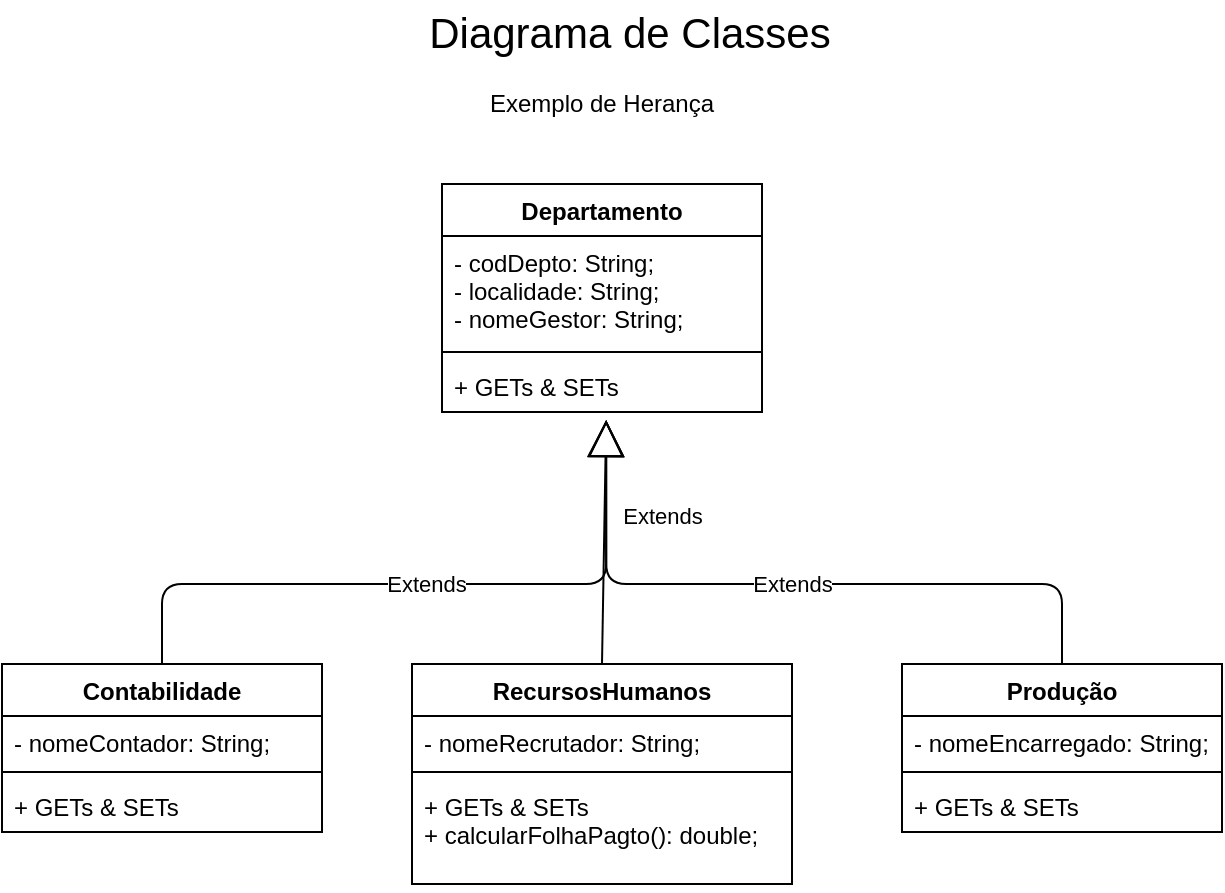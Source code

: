 <mxfile version="14.4.3" type="device"><diagram id="TKcdJEF32Y6nbpwZW2UY" name="Page-1"><mxGraphModel dx="1102" dy="557" grid="1" gridSize="10" guides="1" tooltips="1" connect="1" arrows="1" fold="1" page="1" pageScale="1" pageWidth="827" pageHeight="1169" math="0" shadow="0"><root><mxCell id="0"/><mxCell id="1" parent="0"/><mxCell id="FyEWaeW2kPf6kU8DyJk5-1" value="Departamento" style="swimlane;fontStyle=1;align=center;verticalAlign=top;childLayout=stackLayout;horizontal=1;startSize=26;horizontalStack=0;resizeParent=1;resizeParentMax=0;resizeLast=0;collapsible=1;marginBottom=0;" vertex="1" parent="1"><mxGeometry x="320" y="110" width="160" height="114" as="geometry"/></mxCell><mxCell id="FyEWaeW2kPf6kU8DyJk5-2" value="- codDepto: String;&#10;- localidade: String;&#10;- nomeGestor: String;" style="text;strokeColor=none;fillColor=none;align=left;verticalAlign=top;spacingLeft=4;spacingRight=4;overflow=hidden;rotatable=0;points=[[0,0.5],[1,0.5]];portConstraint=eastwest;" vertex="1" parent="FyEWaeW2kPf6kU8DyJk5-1"><mxGeometry y="26" width="160" height="54" as="geometry"/></mxCell><mxCell id="FyEWaeW2kPf6kU8DyJk5-3" value="" style="line;strokeWidth=1;fillColor=none;align=left;verticalAlign=middle;spacingTop=-1;spacingLeft=3;spacingRight=3;rotatable=0;labelPosition=right;points=[];portConstraint=eastwest;" vertex="1" parent="FyEWaeW2kPf6kU8DyJk5-1"><mxGeometry y="80" width="160" height="8" as="geometry"/></mxCell><mxCell id="FyEWaeW2kPf6kU8DyJk5-4" value="+ GETs &amp; SETs" style="text;strokeColor=none;fillColor=none;align=left;verticalAlign=top;spacingLeft=4;spacingRight=4;overflow=hidden;rotatable=0;points=[[0,0.5],[1,0.5]];portConstraint=eastwest;" vertex="1" parent="FyEWaeW2kPf6kU8DyJk5-1"><mxGeometry y="88" width="160" height="26" as="geometry"/></mxCell><mxCell id="FyEWaeW2kPf6kU8DyJk5-9" value="Contabilidade" style="swimlane;fontStyle=1;align=center;verticalAlign=top;childLayout=stackLayout;horizontal=1;startSize=26;horizontalStack=0;resizeParent=1;resizeParentMax=0;resizeLast=0;collapsible=1;marginBottom=0;" vertex="1" parent="1"><mxGeometry x="100" y="350" width="160" height="84" as="geometry"/></mxCell><mxCell id="FyEWaeW2kPf6kU8DyJk5-10" value="- nomeContador: String;" style="text;strokeColor=none;fillColor=none;align=left;verticalAlign=top;spacingLeft=4;spacingRight=4;overflow=hidden;rotatable=0;points=[[0,0.5],[1,0.5]];portConstraint=eastwest;" vertex="1" parent="FyEWaeW2kPf6kU8DyJk5-9"><mxGeometry y="26" width="160" height="24" as="geometry"/></mxCell><mxCell id="FyEWaeW2kPf6kU8DyJk5-11" value="" style="line;strokeWidth=1;fillColor=none;align=left;verticalAlign=middle;spacingTop=-1;spacingLeft=3;spacingRight=3;rotatable=0;labelPosition=right;points=[];portConstraint=eastwest;" vertex="1" parent="FyEWaeW2kPf6kU8DyJk5-9"><mxGeometry y="50" width="160" height="8" as="geometry"/></mxCell><mxCell id="FyEWaeW2kPf6kU8DyJk5-12" value="+ GETs &amp; SETs" style="text;strokeColor=none;fillColor=none;align=left;verticalAlign=top;spacingLeft=4;spacingRight=4;overflow=hidden;rotatable=0;points=[[0,0.5],[1,0.5]];portConstraint=eastwest;" vertex="1" parent="FyEWaeW2kPf6kU8DyJk5-9"><mxGeometry y="58" width="160" height="26" as="geometry"/></mxCell><mxCell id="FyEWaeW2kPf6kU8DyJk5-13" value="RecursosHumanos" style="swimlane;fontStyle=1;align=center;verticalAlign=top;childLayout=stackLayout;horizontal=1;startSize=26;horizontalStack=0;resizeParent=1;resizeParentMax=0;resizeLast=0;collapsible=1;marginBottom=0;" vertex="1" parent="1"><mxGeometry x="305" y="350" width="190" height="110" as="geometry"/></mxCell><mxCell id="FyEWaeW2kPf6kU8DyJk5-14" value="- nomeRecrutador: String;" style="text;strokeColor=none;fillColor=none;align=left;verticalAlign=top;spacingLeft=4;spacingRight=4;overflow=hidden;rotatable=0;points=[[0,0.5],[1,0.5]];portConstraint=eastwest;" vertex="1" parent="FyEWaeW2kPf6kU8DyJk5-13"><mxGeometry y="26" width="190" height="24" as="geometry"/></mxCell><mxCell id="FyEWaeW2kPf6kU8DyJk5-15" value="" style="line;strokeWidth=1;fillColor=none;align=left;verticalAlign=middle;spacingTop=-1;spacingLeft=3;spacingRight=3;rotatable=0;labelPosition=right;points=[];portConstraint=eastwest;" vertex="1" parent="FyEWaeW2kPf6kU8DyJk5-13"><mxGeometry y="50" width="190" height="8" as="geometry"/></mxCell><mxCell id="FyEWaeW2kPf6kU8DyJk5-16" value="+ GETs &amp; SETs&#10;+ calcularFolhaPagto(): double;" style="text;strokeColor=none;fillColor=none;align=left;verticalAlign=top;spacingLeft=4;spacingRight=4;overflow=hidden;rotatable=0;points=[[0,0.5],[1,0.5]];portConstraint=eastwest;" vertex="1" parent="FyEWaeW2kPf6kU8DyJk5-13"><mxGeometry y="58" width="190" height="52" as="geometry"/></mxCell><mxCell id="FyEWaeW2kPf6kU8DyJk5-17" value="Produção" style="swimlane;fontStyle=1;align=center;verticalAlign=top;childLayout=stackLayout;horizontal=1;startSize=26;horizontalStack=0;resizeParent=1;resizeParentMax=0;resizeLast=0;collapsible=1;marginBottom=0;" vertex="1" parent="1"><mxGeometry x="550" y="350" width="160" height="84" as="geometry"/></mxCell><mxCell id="FyEWaeW2kPf6kU8DyJk5-18" value="- nomeEncarregado: String;" style="text;strokeColor=none;fillColor=none;align=left;verticalAlign=top;spacingLeft=4;spacingRight=4;overflow=hidden;rotatable=0;points=[[0,0.5],[1,0.5]];portConstraint=eastwest;" vertex="1" parent="FyEWaeW2kPf6kU8DyJk5-17"><mxGeometry y="26" width="160" height="24" as="geometry"/></mxCell><mxCell id="FyEWaeW2kPf6kU8DyJk5-19" value="" style="line;strokeWidth=1;fillColor=none;align=left;verticalAlign=middle;spacingTop=-1;spacingLeft=3;spacingRight=3;rotatable=0;labelPosition=right;points=[];portConstraint=eastwest;" vertex="1" parent="FyEWaeW2kPf6kU8DyJk5-17"><mxGeometry y="50" width="160" height="8" as="geometry"/></mxCell><mxCell id="FyEWaeW2kPf6kU8DyJk5-20" value="+ GETs &amp; SETs" style="text;strokeColor=none;fillColor=none;align=left;verticalAlign=top;spacingLeft=4;spacingRight=4;overflow=hidden;rotatable=0;points=[[0,0.5],[1,0.5]];portConstraint=eastwest;" vertex="1" parent="FyEWaeW2kPf6kU8DyJk5-17"><mxGeometry y="58" width="160" height="26" as="geometry"/></mxCell><mxCell id="FyEWaeW2kPf6kU8DyJk5-21" value="Extends" style="endArrow=block;endSize=16;endFill=0;html=1;exitX=0.5;exitY=0;exitDx=0;exitDy=0;entryX=0.513;entryY=1.154;entryDx=0;entryDy=0;entryPerimeter=0;edgeStyle=orthogonalEdgeStyle;" edge="1" parent="1" source="FyEWaeW2kPf6kU8DyJk5-9" target="FyEWaeW2kPf6kU8DyJk5-4"><mxGeometry width="160" relative="1" as="geometry"><mxPoint x="330" y="320" as="sourcePoint"/><mxPoint x="490" y="320" as="targetPoint"/><Array as="points"><mxPoint x="180" y="310"/><mxPoint x="402" y="310"/></Array></mxGeometry></mxCell><mxCell id="FyEWaeW2kPf6kU8DyJk5-22" value="Extends" style="endArrow=block;endSize=16;endFill=0;html=1;exitX=0.5;exitY=0;exitDx=0;exitDy=0;entryX=0.513;entryY=1.154;entryDx=0;entryDy=0;entryPerimeter=0;" edge="1" parent="1" source="FyEWaeW2kPf6kU8DyJk5-13" target="FyEWaeW2kPf6kU8DyJk5-4"><mxGeometry x="0.219" y="-29" width="160" relative="1" as="geometry"><mxPoint x="330" y="320" as="sourcePoint"/><mxPoint x="490" y="320" as="targetPoint"/><mxPoint as="offset"/></mxGeometry></mxCell><mxCell id="FyEWaeW2kPf6kU8DyJk5-23" value="Extends" style="endArrow=block;endSize=16;endFill=0;html=1;exitX=0.5;exitY=0;exitDx=0;exitDy=0;entryX=0.513;entryY=1.154;entryDx=0;entryDy=0;entryPerimeter=0;edgeStyle=orthogonalEdgeStyle;" edge="1" parent="1" source="FyEWaeW2kPf6kU8DyJk5-17" target="FyEWaeW2kPf6kU8DyJk5-4"><mxGeometry width="160" relative="1" as="geometry"><mxPoint x="330" y="320" as="sourcePoint"/><mxPoint x="490" y="320" as="targetPoint"/><Array as="points"><mxPoint x="630" y="310"/><mxPoint x="402" y="310"/></Array></mxGeometry></mxCell><mxCell id="FyEWaeW2kPf6kU8DyJk5-24" value="Diagrama de Classes" style="text;html=1;strokeColor=none;fillColor=none;align=center;verticalAlign=middle;whiteSpace=wrap;rounded=0;fontSize=21;" vertex="1" parent="1"><mxGeometry x="304" y="18.57" width="220" height="31.43" as="geometry"/></mxCell><mxCell id="FyEWaeW2kPf6kU8DyJk5-25" value="Exemplo de Herança" style="text;html=1;strokeColor=none;fillColor=none;align=center;verticalAlign=middle;whiteSpace=wrap;rounded=0;" vertex="1" parent="1"><mxGeometry x="330" y="60" width="140" height="20" as="geometry"/></mxCell></root></mxGraphModel></diagram></mxfile>